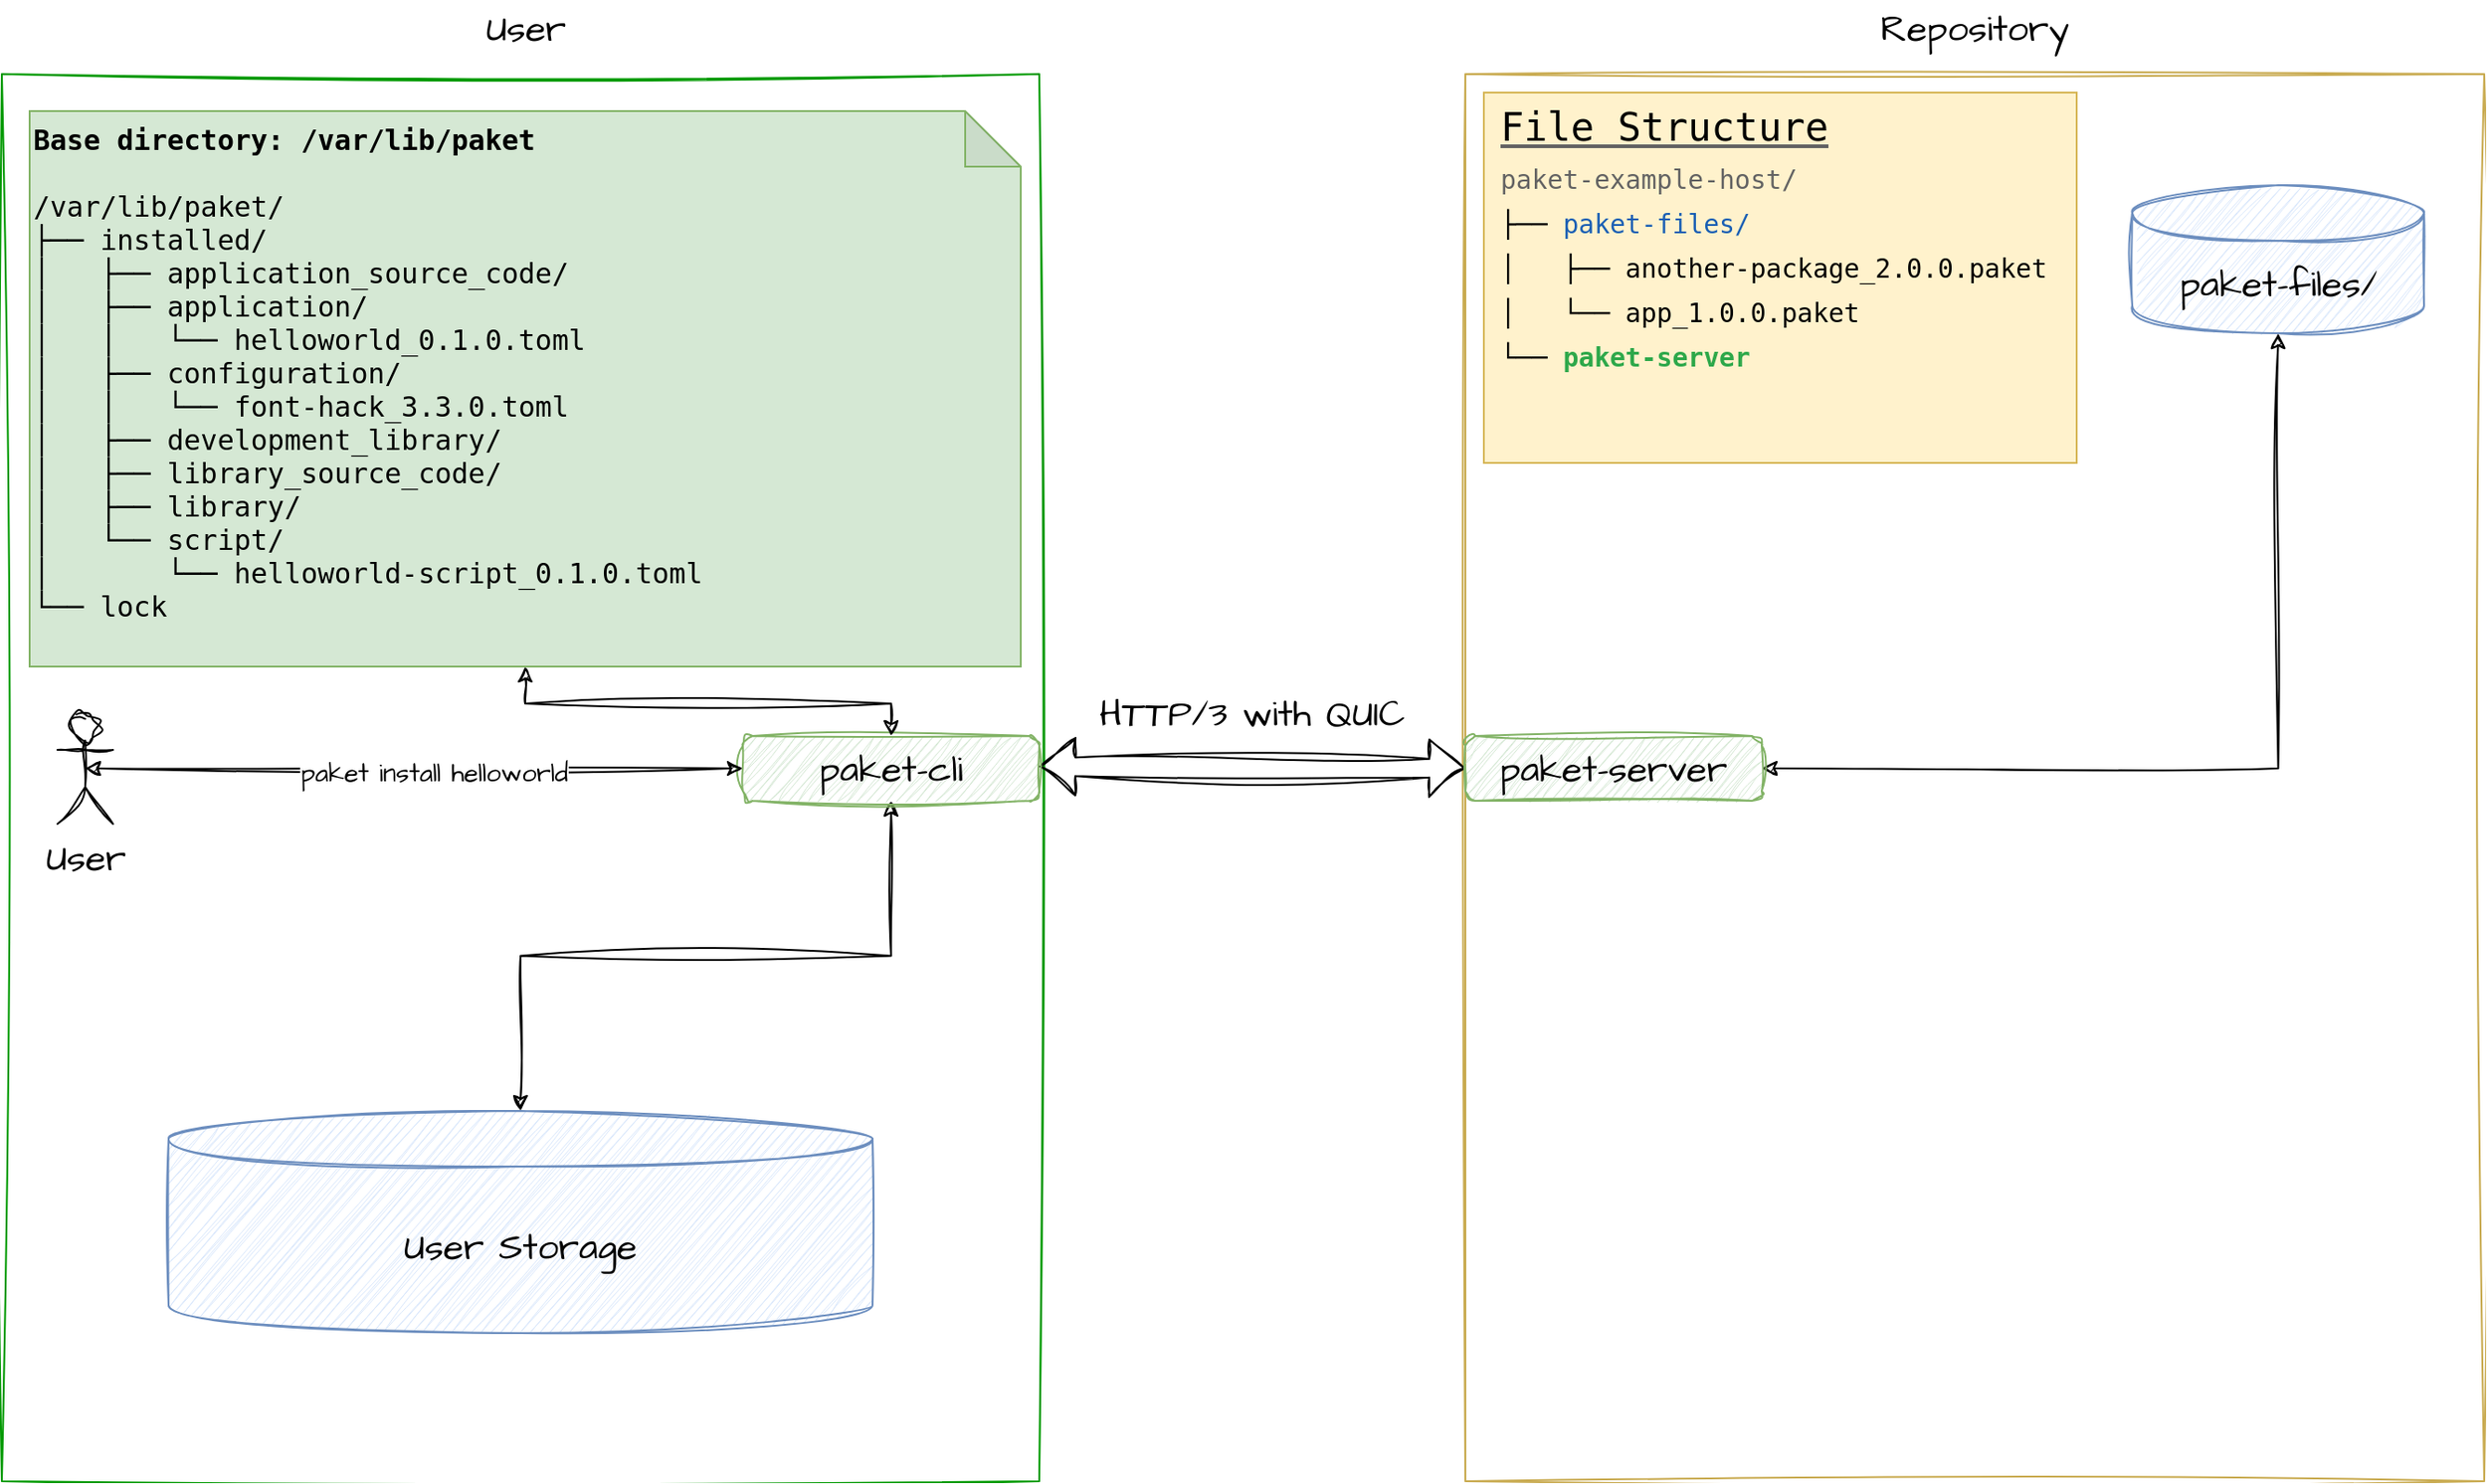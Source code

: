 <mxfile version="22.0.8" type="device">
  <diagram name="Page-1" id="BYfRRvmNnbikUDb4XGmU">
    <mxGraphModel dx="2924" dy="1118" grid="1" gridSize="10" guides="1" tooltips="1" connect="1" arrows="1" fold="1" page="1" pageScale="1" pageWidth="850" pageHeight="1100" math="0" shadow="0">
      <root>
        <mxCell id="0" />
        <mxCell id="1" parent="0" />
        <mxCell id="-R0mdOg1v83Fvph0Vuq2-1" value="" style="rounded=0;whiteSpace=wrap;html=1;hachureGap=4;fontFamily=Architects Daughter;fontSource=https%3A%2F%2Ffonts.googleapis.com%2Fcss%3Ffamily%3DArchitects%2BDaughter;fontSize=20;fillStyle=solid;strokeColor=#009900;sketch=1;curveFitting=1;jiggle=2;" parent="1" vertex="1">
          <mxGeometry x="-290" y="200" width="560" height="760" as="geometry" />
        </mxCell>
        <mxCell id="-R0mdOg1v83Fvph0Vuq2-2" value="User" style="text;html=1;strokeColor=none;fillColor=none;align=center;verticalAlign=middle;whiteSpace=wrap;rounded=0;fontSize=20;fontFamily=Architects Daughter;" parent="1" vertex="1">
          <mxGeometry x="-77.5" y="160" width="140" height="30" as="geometry" />
        </mxCell>
        <mxCell id="-R0mdOg1v83Fvph0Vuq2-3" value="" style="rounded=0;whiteSpace=wrap;html=1;sketch=1;hachureGap=4;jiggle=2;curveFitting=1;fontFamily=Architects Daughter;fontSource=https%3A%2F%2Ffonts.googleapis.com%2Fcss%3Ffamily%3DArchitects%2BDaughter;fontSize=20;strokeColor=#C9AB51;" parent="1" vertex="1">
          <mxGeometry x="500" y="200" width="550" height="760" as="geometry" />
        </mxCell>
        <mxCell id="-R0mdOg1v83Fvph0Vuq2-4" value="Repository" style="text;html=1;strokeColor=none;fillColor=none;align=center;verticalAlign=middle;whiteSpace=wrap;rounded=0;fontSize=20;fontFamily=Architects Daughter;" parent="1" vertex="1">
          <mxGeometry x="705" y="160" width="140" height="30" as="geometry" />
        </mxCell>
        <mxCell id="-R0mdOg1v83Fvph0Vuq2-7" value="" style="shape=flexArrow;endArrow=classic;startArrow=classic;html=1;rounded=0;sketch=1;hachureGap=4;jiggle=2;curveFitting=1;fontFamily=Architects Daughter;fontSource=https%3A%2F%2Ffonts.googleapis.com%2Fcss%3Ffamily%3DArchitects%2BDaughter;fontSize=16;exitX=1;exitY=0.5;exitDx=0;exitDy=0;entryX=0;entryY=0.5;entryDx=0;entryDy=0;" parent="1" target="-R0mdOg1v83Fvph0Vuq2-12" edge="1">
          <mxGeometry width="100" height="100" relative="1" as="geometry">
            <mxPoint x="270" y="574" as="sourcePoint" />
            <mxPoint x="470" y="574" as="targetPoint" />
          </mxGeometry>
        </mxCell>
        <mxCell id="-R0mdOg1v83Fvph0Vuq2-8" value="HTTP/3 with QUIC" style="text;html=1;strokeColor=none;fillColor=none;align=center;verticalAlign=middle;whiteSpace=wrap;rounded=0;fontSize=20;fontFamily=Architects Daughter;" parent="1" vertex="1">
          <mxGeometry x="290" y="530" width="190" height="30" as="geometry" />
        </mxCell>
        <mxCell id="nqS4DBqSawSNqVfQLT2Z-6" style="edgeStyle=orthogonalEdgeStyle;rounded=0;orthogonalLoop=1;jettySize=auto;html=1;exitX=0.5;exitY=1;exitDx=0;exitDy=0;exitPerimeter=0;entryX=1;entryY=0.5;entryDx=0;entryDy=0;sketch=1;curveFitting=1;jiggle=2;startArrow=classic;startFill=1;" edge="1" parent="1" source="-R0mdOg1v83Fvph0Vuq2-9" target="-R0mdOg1v83Fvph0Vuq2-12">
          <mxGeometry relative="1" as="geometry" />
        </mxCell>
        <mxCell id="-R0mdOg1v83Fvph0Vuq2-9" value="paket-files/" style="shape=cylinder3;whiteSpace=wrap;html=1;boundedLbl=1;backgroundOutline=1;size=15;sketch=1;hachureGap=4;jiggle=2;curveFitting=1;fontFamily=Architects Daughter;fontSource=https%3A%2F%2Ffonts.googleapis.com%2Fcss%3Ffamily%3DArchitects%2BDaughter;fontSize=20;fillColor=#dae8fc;strokeColor=#6c8ebf;" parent="1" vertex="1">
          <mxGeometry x="860" y="260" width="157.5" height="80" as="geometry" />
        </mxCell>
        <mxCell id="-R0mdOg1v83Fvph0Vuq2-10" value="&lt;font style=&quot;font-size: 21px;&quot; data-font-src=&quot;https://fonts.googleapis.com/css?family=Monospace&quot; face=&quot;Monospace&quot;&gt;&lt;font style=&quot;font-size: 21px;&quot; color=&quot;#636363&quot;&gt;&lt;u&gt;&lt;font style=&quot;font-size: 21px;&quot; color=&quot;#000000&quot;&gt;File Structure&lt;/font&gt;&lt;/u&gt;&lt;font style=&quot;font-size: 21px;&quot;&gt;&lt;br&gt;&lt;/font&gt;&lt;/font&gt;&lt;/font&gt;&lt;div style=&quot;font-size: 21px;&quot;&gt;&lt;font style=&quot;font-size: 21px;&quot; data-font-src=&quot;https://fonts.googleapis.com/css?family=Monospace&quot; size=&quot;1&quot; face=&quot;Monospace&quot;&gt;&lt;font style=&quot;font-size: 14px;&quot; color=&quot;#636363&quot;&gt;paket-example-host/&lt;/font&gt;&lt;/font&gt;&lt;font style=&quot;font-size: 14px;&quot; data-font-src=&quot;https://fonts.googleapis.com/css?family=Monospace&quot; face=&quot;Monospace&quot;&gt;&lt;/font&gt;&lt;/div&gt;&lt;div&gt;&lt;font style=&quot;font-size: 14px;&quot; data-font-src=&quot;https://fonts.googleapis.com/css?family=Monospace&quot; face=&quot;Monospace&quot;&gt;├── &lt;font color=&quot;#1a5fb4&quot;&gt;paket-files/&lt;/font&gt;&lt;/font&gt;&lt;/div&gt;&lt;font style=&quot;font-size: 14px;&quot; data-font-src=&quot;https://fonts.googleapis.com/css?family=Monospace&quot; face=&quot;Monospace&quot;&gt;│&amp;nbsp;&amp;nbsp; ├── another-package_2.0.0.paket&lt;br&gt;│&amp;nbsp;&amp;nbsp; └── app_1.0.0.paket&lt;br&gt;└── &lt;b&gt;&lt;font color=&quot;#2DA84A&quot;&gt;paket-server&lt;/font&gt;&lt;/b&gt;&lt;/font&gt;" style="text;html=1;align=left;verticalAlign=top;whiteSpace=wrap;rounded=0;fontSize=20;fontFamily=Courier New;fillColor=#fff2cc;strokeColor=#d6b656;perimeterSpacing=0;glass=0;spacingLeft=7;spacingBottom=2;" parent="1" vertex="1">
          <mxGeometry x="510" y="210" width="320" height="200" as="geometry" />
        </mxCell>
        <mxCell id="-R0mdOg1v83Fvph0Vuq2-12" value="paket-server" style="rounded=1;whiteSpace=wrap;html=1;sketch=1;hachureGap=4;jiggle=2;curveFitting=1;fontFamily=Architects Daughter;fontSource=https%3A%2F%2Ffonts.googleapis.com%2Fcss%3Ffamily%3DArchitects%2BDaughter;fontSize=20;fillColor=#d5e8d4;strokeColor=#82b366;fontStyle=0" parent="1" vertex="1">
          <mxGeometry x="500" y="557.5" width="160" height="35" as="geometry" />
        </mxCell>
        <mxCell id="-R0mdOg1v83Fvph0Vuq2-22" style="edgeStyle=orthogonalEdgeStyle;rounded=0;sketch=1;hachureGap=4;jiggle=2;curveFitting=1;orthogonalLoop=1;jettySize=auto;html=1;exitX=0.5;exitY=1;exitDx=0;exitDy=0;entryX=0.5;entryY=0;entryDx=0;entryDy=0;entryPerimeter=0;fontFamily=Architects Daughter;fontSource=https%3A%2F%2Ffonts.googleapis.com%2Fcss%3Ffamily%3DArchitects%2BDaughter;fontSize=16;startArrow=classic;startFill=1;" parent="1" source="-R0mdOg1v83Fvph0Vuq2-20" target="-R0mdOg1v83Fvph0Vuq2-21" edge="1">
          <mxGeometry relative="1" as="geometry" />
        </mxCell>
        <mxCell id="-R0mdOg1v83Fvph0Vuq2-20" value="paket-cli" style="rounded=1;whiteSpace=wrap;html=1;sketch=1;hachureGap=4;jiggle=2;curveFitting=1;fontFamily=Architects Daughter;fontSource=https%3A%2F%2Ffonts.googleapis.com%2Fcss%3Ffamily%3DArchitects%2BDaughter;fontSize=20;fillColor=#d5e8d4;strokeColor=#82b366;fontStyle=0" parent="1" vertex="1">
          <mxGeometry x="110" y="557.5" width="160" height="35" as="geometry" />
        </mxCell>
        <mxCell id="-R0mdOg1v83Fvph0Vuq2-21" value="User Storage" style="shape=cylinder3;whiteSpace=wrap;html=1;boundedLbl=1;backgroundOutline=1;size=15;sketch=1;hachureGap=4;jiggle=2;curveFitting=1;fontFamily=Architects Daughter;fontSource=https%3A%2F%2Ffonts.googleapis.com%2Fcss%3Ffamily%3DArchitects%2BDaughter;fontSize=20;fillColor=#dae8fc;strokeColor=#6c8ebf;" parent="1" vertex="1">
          <mxGeometry x="-200" y="760" width="380" height="120" as="geometry" />
        </mxCell>
        <mxCell id="-R0mdOg1v83Fvph0Vuq2-25" style="edgeStyle=orthogonalEdgeStyle;rounded=0;sketch=1;hachureGap=4;jiggle=2;curveFitting=1;orthogonalLoop=1;jettySize=auto;html=1;exitX=0.5;exitY=0.5;exitDx=0;exitDy=0;exitPerimeter=0;entryX=0;entryY=0.5;entryDx=0;entryDy=0;fontFamily=Architects Daughter;fontSource=https%3A%2F%2Ffonts.googleapis.com%2Fcss%3Ffamily%3DArchitects%2BDaughter;fontSize=16;startArrow=classic;startFill=1;" parent="1" source="-R0mdOg1v83Fvph0Vuq2-23" target="-R0mdOg1v83Fvph0Vuq2-20" edge="1">
          <mxGeometry relative="1" as="geometry" />
        </mxCell>
        <mxCell id="nqS4DBqSawSNqVfQLT2Z-4" value="paket install helloworld" style="edgeLabel;html=1;align=center;verticalAlign=middle;resizable=0;points=[];fontFamily=Architects Daughter;fontSource=https%3A%2F%2Ffonts.googleapis.com%2Fcss%3Ffamily%3DArchitects%2BDaughter;fontSize=14;spacingLeft=0;" vertex="1" connectable="0" parent="-R0mdOg1v83Fvph0Vuq2-25">
          <mxGeometry x="0.059" y="-3" relative="1" as="geometry">
            <mxPoint as="offset" />
          </mxGeometry>
        </mxCell>
        <mxCell id="-R0mdOg1v83Fvph0Vuq2-23" value="User" style="shape=umlActor;verticalLabelPosition=bottom;verticalAlign=top;html=1;outlineConnect=0;sketch=1;hachureGap=4;jiggle=2;curveFitting=1;fontFamily=Architects Daughter;fontSource=https%3A%2F%2Ffonts.googleapis.com%2Fcss%3Ffamily%3DArchitects%2BDaughter;fontSize=20;" parent="1" vertex="1">
          <mxGeometry x="-260" y="545" width="30" height="60" as="geometry" />
        </mxCell>
        <mxCell id="-R0mdOg1v83Fvph0Vuq2-27" style="edgeStyle=orthogonalEdgeStyle;rounded=0;sketch=1;hachureGap=4;jiggle=2;curveFitting=1;orthogonalLoop=1;jettySize=auto;html=1;exitX=0.5;exitY=1;exitDx=0;exitDy=0;exitPerimeter=0;entryX=0.5;entryY=0;entryDx=0;entryDy=0;fontFamily=Architects Daughter;fontSource=https%3A%2F%2Ffonts.googleapis.com%2Fcss%3Ffamily%3DArchitects%2BDaughter;fontSize=16;startArrow=classic;startFill=1;" parent="1" source="-R0mdOg1v83Fvph0Vuq2-26" target="-R0mdOg1v83Fvph0Vuq2-20" edge="1">
          <mxGeometry relative="1" as="geometry" />
        </mxCell>
        <mxCell id="-R0mdOg1v83Fvph0Vuq2-26" value="&lt;div style=&quot;font-size: 15px;&quot;&gt;&lt;b style=&quot;font-size: 15px;&quot;&gt;Base directory: /var/lib/paket&lt;/b&gt;&lt;/div&gt;&lt;div style=&quot;font-size: 15px;&quot;&gt;&lt;br style=&quot;font-size: 15px;&quot;&gt;&lt;/div&gt;&lt;div style=&quot;font-size: 15px;&quot;&gt;/var/lib/paket/&lt;/div&gt;&lt;div style=&quot;font-size: 15px;&quot;&gt;├── installed/&lt;/div&gt;&lt;div style=&quot;font-size: 15px;&quot;&gt;│&amp;nbsp; &amp;nbsp;├── application_source_code/&lt;/div&gt;&lt;div style=&quot;font-size: 15px;&quot;&gt;│&amp;nbsp; &amp;nbsp;├── application/&lt;/div&gt;│&amp;nbsp; &amp;nbsp;│&lt;span style=&quot;background-color: initial; font-size: 15px;&quot;&gt;&amp;nbsp; &amp;nbsp;└── helloworld_0.1.0.toml&lt;/span&gt;&lt;br style=&quot;font-size: 15px;&quot;&gt;&lt;div style=&quot;font-size: 15px;&quot;&gt;│&amp;nbsp; &amp;nbsp;├── configuration/&lt;/div&gt;│&amp;nbsp; &amp;nbsp;│&lt;span style=&quot;background-color: initial; font-size: 15px;&quot;&gt;&amp;nbsp; &amp;nbsp;└── font-hack_3.3.0.toml&lt;/span&gt;&lt;br style=&quot;font-size: 15px;&quot;&gt;&lt;div style=&quot;font-size: 15px;&quot;&gt;│&amp;nbsp; &amp;nbsp;├── development_library/&lt;/div&gt;&lt;div style=&quot;font-size: 15px;&quot;&gt;│&amp;nbsp; &amp;nbsp;├── library_source_code/&lt;/div&gt;&lt;div style=&quot;font-size: 15px;&quot;&gt;│&amp;nbsp; &amp;nbsp;├── library/&lt;/div&gt;&lt;div style=&quot;font-size: 15px;&quot;&gt;│&amp;nbsp; &amp;nbsp;└── script/&lt;/div&gt;│&lt;span style=&quot;background-color: initial; font-size: 15px;&quot;&gt;&amp;nbsp; &amp;nbsp; &amp;nbsp; &amp;nbsp;└── helloworld-script_0.1.0.toml&lt;/span&gt;&lt;br style=&quot;font-size: 15px;&quot;&gt;&lt;div style=&quot;font-size: 15px;&quot;&gt;└── lock&lt;/div&gt;" style="shape=note;whiteSpace=wrap;html=1;backgroundOutline=1;darkOpacity=0.05;hachureGap=4;fontFamily=Monospace;fontSize=15;align=left;verticalAlign=top;fontSource=https%3A%2F%2Ffonts.googleapis.com%2Fcss%3Ffamily%3DMonospace;fillColor=#d5e8d4;strokeColor=#82b366;" parent="1" vertex="1">
          <mxGeometry x="-275" y="220" width="535" height="300" as="geometry" />
        </mxCell>
      </root>
    </mxGraphModel>
  </diagram>
</mxfile>

